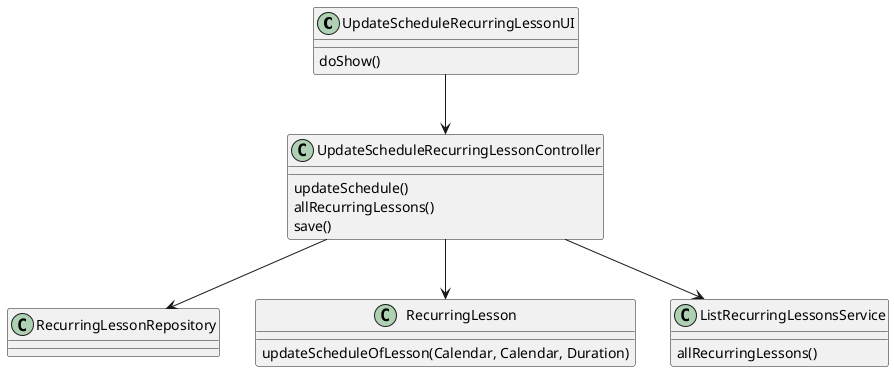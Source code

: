 @startuml

class UpdateScheduleRecurringLessonUI {
doShow()
}

class UpdateScheduleRecurringLessonController {
updateSchedule()
allRecurringLessons()
save()
}

class RecurringLessonRepository {
}

class RecurringLesson {
updateScheduleOfLesson(Calendar, Calendar, Duration)
}

class ListRecurringLessonsService {
allRecurringLessons()
}

UpdateScheduleRecurringLessonUI --> UpdateScheduleRecurringLessonController
UpdateScheduleRecurringLessonController --> RecurringLesson
UpdateScheduleRecurringLessonController --> RecurringLessonRepository
UpdateScheduleRecurringLessonController --> ListRecurringLessonsService

@enduml